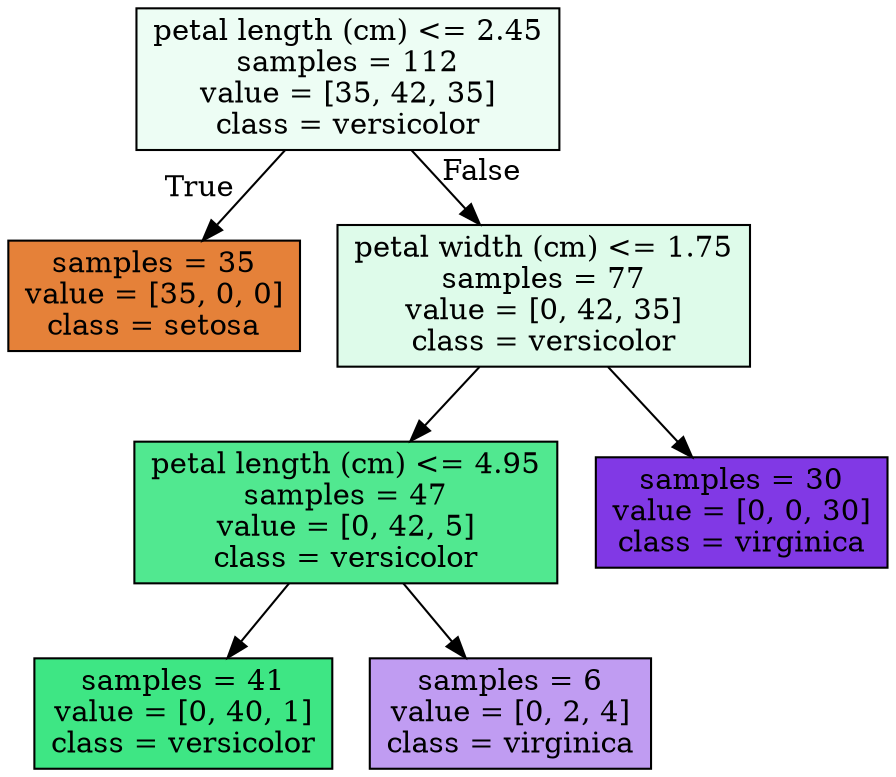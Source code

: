 digraph Tree {
node [shape=box, style="filled", color="black"] ;
0 [label="petal length (cm) <= 2.45\nsamples = 112\nvalue = [35, 42, 35]\nclass = versicolor", fillcolor="#edfdf4"] ;
1 [label="samples = 35\nvalue = [35, 0, 0]\nclass = setosa", fillcolor="#e58139"] ;
0 -> 1 [labeldistance=2.5, labelangle=45, headlabel="True"] ;
2 [label="petal width (cm) <= 1.75\nsamples = 77\nvalue = [0, 42, 35]\nclass = versicolor", fillcolor="#defbea"] ;
0 -> 2 [labeldistance=2.5, labelangle=-45, headlabel="False"] ;
3 [label="petal length (cm) <= 4.95\nsamples = 47\nvalue = [0, 42, 5]\nclass = versicolor", fillcolor="#51e890"] ;
2 -> 3 ;
4 [label="samples = 41\nvalue = [0, 40, 1]\nclass = versicolor", fillcolor="#3ee684"] ;
3 -> 4 ;
5 [label="samples = 6\nvalue = [0, 2, 4]\nclass = virginica", fillcolor="#c09cf2"] ;
3 -> 5 ;
6 [label="samples = 30\nvalue = [0, 0, 30]\nclass = virginica", fillcolor="#8139e5"] ;
2 -> 6 ;
}